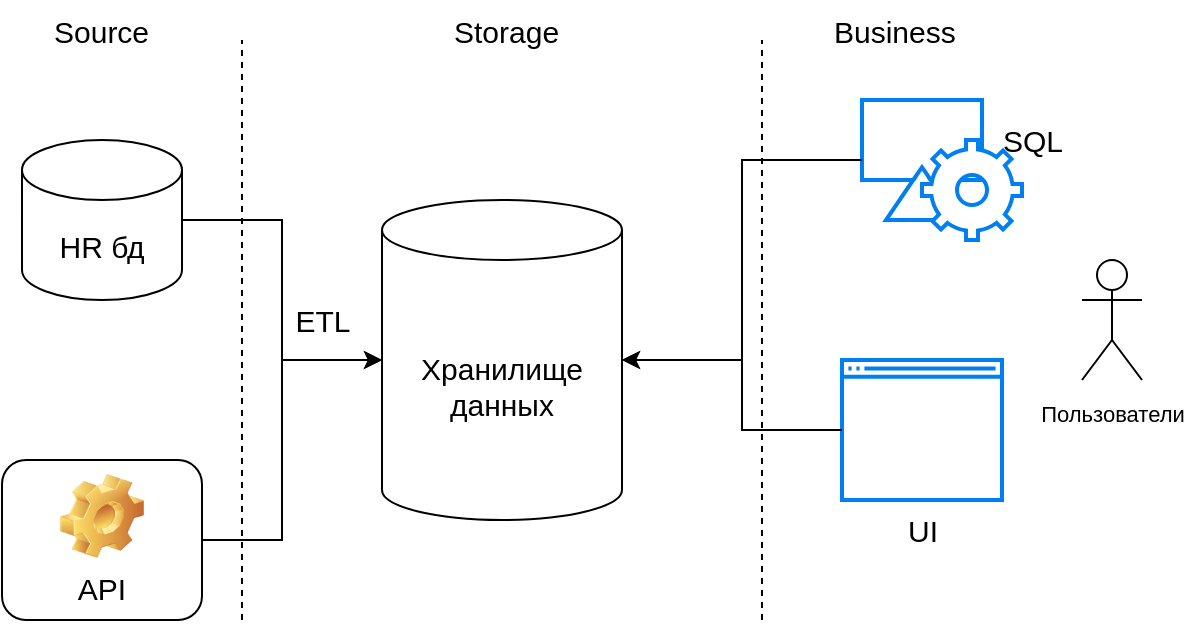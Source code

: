 <mxfile version="16.5.1" type="device"><diagram id="DzUXnEicaAw91YL53BYg" name="Страница 1"><mxGraphModel dx="783" dy="539" grid="1" gridSize="10" guides="1" tooltips="1" connect="1" arrows="1" fold="1" page="1" pageScale="1" pageWidth="827" pageHeight="1169" math="0" shadow="0"><root><mxCell id="0"/><mxCell id="1" parent="0"/><mxCell id="bsctdtv35uoFoFJBt7Wl-1" value="Source" style="text;strokeColor=none;fillColor=none;align=left;verticalAlign=middle;spacingLeft=4;spacingRight=4;overflow=hidden;points=[[0,0.5],[1,0.5]];portConstraint=eastwest;rotatable=0;fontSize=15;" vertex="1" parent="1"><mxGeometry x="70" y="90" width="80" height="30" as="geometry"/></mxCell><mxCell id="bsctdtv35uoFoFJBt7Wl-2" value="Storage" style="text;strokeColor=none;fillColor=none;align=left;verticalAlign=middle;spacingLeft=4;spacingRight=4;overflow=hidden;points=[[0,0.5],[1,0.5]];portConstraint=eastwest;rotatable=0;fontSize=15;" vertex="1" parent="1"><mxGeometry x="270" y="90" width="80" height="30" as="geometry"/></mxCell><mxCell id="bsctdtv35uoFoFJBt7Wl-3" value="Business" style="text;strokeColor=none;fillColor=none;align=left;verticalAlign=middle;spacingLeft=4;spacingRight=4;overflow=hidden;points=[[0,0.5],[1,0.5]];portConstraint=eastwest;rotatable=0;fontSize=15;" vertex="1" parent="1"><mxGeometry x="460" y="90" width="80" height="30" as="geometry"/></mxCell><mxCell id="bsctdtv35uoFoFJBt7Wl-15" style="edgeStyle=orthogonalEdgeStyle;rounded=0;orthogonalLoop=1;jettySize=auto;html=1;exitX=1;exitY=0.5;exitDx=0;exitDy=0;exitPerimeter=0;fontSize=15;" edge="1" parent="1" source="bsctdtv35uoFoFJBt7Wl-4" target="bsctdtv35uoFoFJBt7Wl-6"><mxGeometry relative="1" as="geometry"/></mxCell><mxCell id="bsctdtv35uoFoFJBt7Wl-4" value="HR бд" style="shape=cylinder3;whiteSpace=wrap;html=1;boundedLbl=1;backgroundOutline=1;size=15;fontSize=15;" vertex="1" parent="1"><mxGeometry x="60" y="160" width="80" height="80" as="geometry"/></mxCell><mxCell id="bsctdtv35uoFoFJBt7Wl-17" style="edgeStyle=orthogonalEdgeStyle;rounded=0;orthogonalLoop=1;jettySize=auto;html=1;exitX=1;exitY=0.5;exitDx=0;exitDy=0;fontSize=15;entryX=0;entryY=0.5;entryDx=0;entryDy=0;entryPerimeter=0;" edge="1" parent="1" source="bsctdtv35uoFoFJBt7Wl-5" target="bsctdtv35uoFoFJBt7Wl-6"><mxGeometry relative="1" as="geometry"><mxPoint x="190" y="270" as="targetPoint"/><Array as="points"><mxPoint x="190" y="360"/><mxPoint x="190" y="270"/></Array></mxGeometry></mxCell><mxCell id="bsctdtv35uoFoFJBt7Wl-5" value="&lt;span style=&quot;font-weight: normal&quot;&gt;API&lt;/span&gt;" style="label;whiteSpace=wrap;html=1;align=center;verticalAlign=bottom;spacingLeft=0;spacingBottom=4;imageAlign=center;imageVerticalAlign=top;image=img/clipart/Gear_128x128.png;fontSize=15;" vertex="1" parent="1"><mxGeometry x="50" y="320" width="100" height="80" as="geometry"/></mxCell><mxCell id="bsctdtv35uoFoFJBt7Wl-6" value="Хранилище данных" style="shape=cylinder3;whiteSpace=wrap;html=1;boundedLbl=1;backgroundOutline=1;size=15;fontSize=15;" vertex="1" parent="1"><mxGeometry x="240" y="190" width="120" height="160" as="geometry"/></mxCell><mxCell id="bsctdtv35uoFoFJBt7Wl-8" value="UI" style="html=1;verticalLabelPosition=bottom;align=center;labelBackgroundColor=#ffffff;verticalAlign=top;strokeWidth=2;strokeColor=#0080F0;shadow=0;dashed=0;shape=mxgraph.ios7.icons.window;fontSize=15;" vertex="1" parent="1"><mxGeometry x="470" y="270" width="80" height="70" as="geometry"/></mxCell><mxCell id="bsctdtv35uoFoFJBt7Wl-10" value="" style="html=1;verticalLabelPosition=bottom;align=center;labelBackgroundColor=#ffffff;verticalAlign=top;strokeWidth=2;strokeColor=#0080F0;shadow=0;dashed=0;shape=mxgraph.ios7.icons.move_to_folder;fontSize=15;" vertex="1" parent="1"><mxGeometry x="480" y="140" width="60" height="60" as="geometry"/></mxCell><mxCell id="bsctdtv35uoFoFJBt7Wl-9" value="" style="html=1;verticalLabelPosition=bottom;align=center;labelBackgroundColor=#ffffff;verticalAlign=top;strokeWidth=2;strokeColor=#0080F0;shadow=0;dashed=0;shape=mxgraph.ios7.icons.settings;fontSize=15;" vertex="1" parent="1"><mxGeometry x="510" y="160" width="50" height="50" as="geometry"/></mxCell><mxCell id="bsctdtv35uoFoFJBt7Wl-11" value="SQL" style="text;html=1;align=center;verticalAlign=middle;resizable=0;points=[];autosize=1;strokeColor=none;fillColor=none;fontSize=15;" vertex="1" parent="1"><mxGeometry x="540" y="150" width="50" height="20" as="geometry"/></mxCell><mxCell id="bsctdtv35uoFoFJBt7Wl-19" value="ETL" style="text;html=1;align=center;verticalAlign=middle;resizable=0;points=[];autosize=1;strokeColor=none;fillColor=none;fontSize=15;" vertex="1" parent="1"><mxGeometry x="190" y="240" width="40" height="20" as="geometry"/></mxCell><mxCell id="bsctdtv35uoFoFJBt7Wl-20" value="" style="endArrow=classic;html=1;rounded=0;fontSize=15;entryX=1;entryY=0.5;entryDx=0;entryDy=0;entryPerimeter=0;" edge="1" parent="1" source="bsctdtv35uoFoFJBt7Wl-8" target="bsctdtv35uoFoFJBt7Wl-6"><mxGeometry width="50" height="50" relative="1" as="geometry"><mxPoint x="420" y="305" as="sourcePoint"/><mxPoint x="420" y="250" as="targetPoint"/><Array as="points"><mxPoint x="420" y="305"/><mxPoint x="420" y="270"/></Array></mxGeometry></mxCell><mxCell id="bsctdtv35uoFoFJBt7Wl-21" value="" style="endArrow=classic;html=1;rounded=0;fontSize=15;entryX=1;entryY=0.5;entryDx=0;entryDy=0;entryPerimeter=0;" edge="1" parent="1" source="bsctdtv35uoFoFJBt7Wl-10" target="bsctdtv35uoFoFJBt7Wl-6"><mxGeometry width="50" height="50" relative="1" as="geometry"><mxPoint x="370" y="300" as="sourcePoint"/><mxPoint x="420" y="250" as="targetPoint"/><Array as="points"><mxPoint x="420" y="170"/><mxPoint x="420" y="270"/></Array></mxGeometry></mxCell><mxCell id="bsctdtv35uoFoFJBt7Wl-22" value="&lt;font style=&quot;font-size: 11px&quot;&gt;Пользователи&lt;/font&gt;" style="shape=umlActor;verticalLabelPosition=bottom;verticalAlign=top;html=1;outlineConnect=0;fontSize=15;" vertex="1" parent="1"><mxGeometry x="590" y="220" width="30" height="60" as="geometry"/></mxCell><mxCell id="bsctdtv35uoFoFJBt7Wl-25" value="" style="endArrow=none;dashed=1;html=1;rounded=0;fontSize=11;" edge="1" parent="1"><mxGeometry width="50" height="50" relative="1" as="geometry"><mxPoint x="170" y="400" as="sourcePoint"/><mxPoint x="170" y="110" as="targetPoint"/></mxGeometry></mxCell><mxCell id="bsctdtv35uoFoFJBt7Wl-26" value="" style="endArrow=none;dashed=1;html=1;rounded=0;fontSize=11;" edge="1" parent="1"><mxGeometry width="50" height="50" relative="1" as="geometry"><mxPoint x="430" y="400" as="sourcePoint"/><mxPoint x="430" y="110" as="targetPoint"/></mxGeometry></mxCell></root></mxGraphModel></diagram></mxfile>